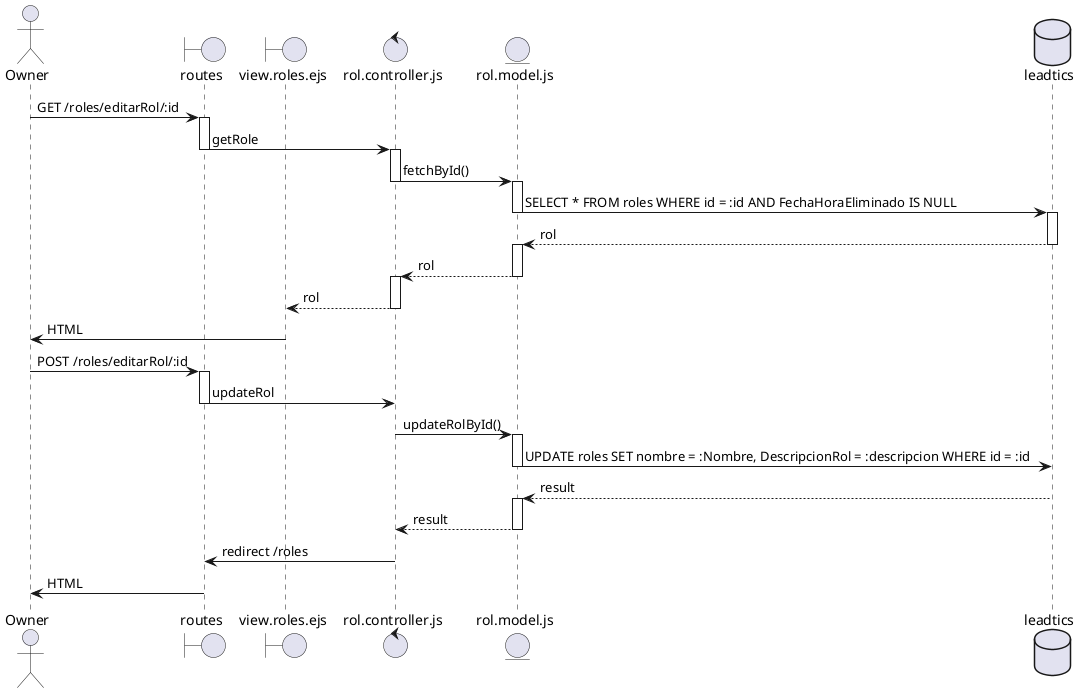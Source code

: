 @startuml

actor Owner
boundary routes
boundary view.roles.ejs
control rol.controller.js
entity rol.model.js
database leadtics

Owner -> routes : GET /roles/editarRol/:id
activate routes

routes -> rol.controller.js : getRole
deactivate routes
activate rol.controller.js

rol.controller.js -> rol.model.js : fetchById()
deactivate rol.controller.js
activate rol.model.js

rol.model.js -> leadtics : SELECT * FROM roles WHERE id = :id AND FechaHoraEliminado IS NULL
deactivate rol.model.js
activate leadtics

leadtics --> rol.model.js : rol
deactivate leadtics
activate rol.model.js

rol.model.js --> rol.controller.js : rol
deactivate rol.model.js
activate rol.controller.js

rol.controller.js --> view.roles.ejs : rol
deactivate rol.controller.js

view.roles.ejs -> Owner : HTML
deactivate view.roles.ejs

Owner -> routes : POST /roles/editarRol/:id
activate routes

routes -> rol.controller.js : updateRol
deactivate routes

rol.controller.js -> rol.model.js : updateRolById()
activate rol.model.js

rol.model.js -> leadtics : UPDATE roles SET nombre = :Nombre, DescripcionRol = :descripcion WHERE id = :id
deactivate rol.model.js

leadtics --> rol.model.js : result
activate rol.model.js

rol.model.js --> rol.controller.js : result
deactivate rol.model.js

rol.controller.js -> routes : redirect /roles
deactivate rol.controller.js

routes -> Owner : HTML
deactivate routes

@enduml